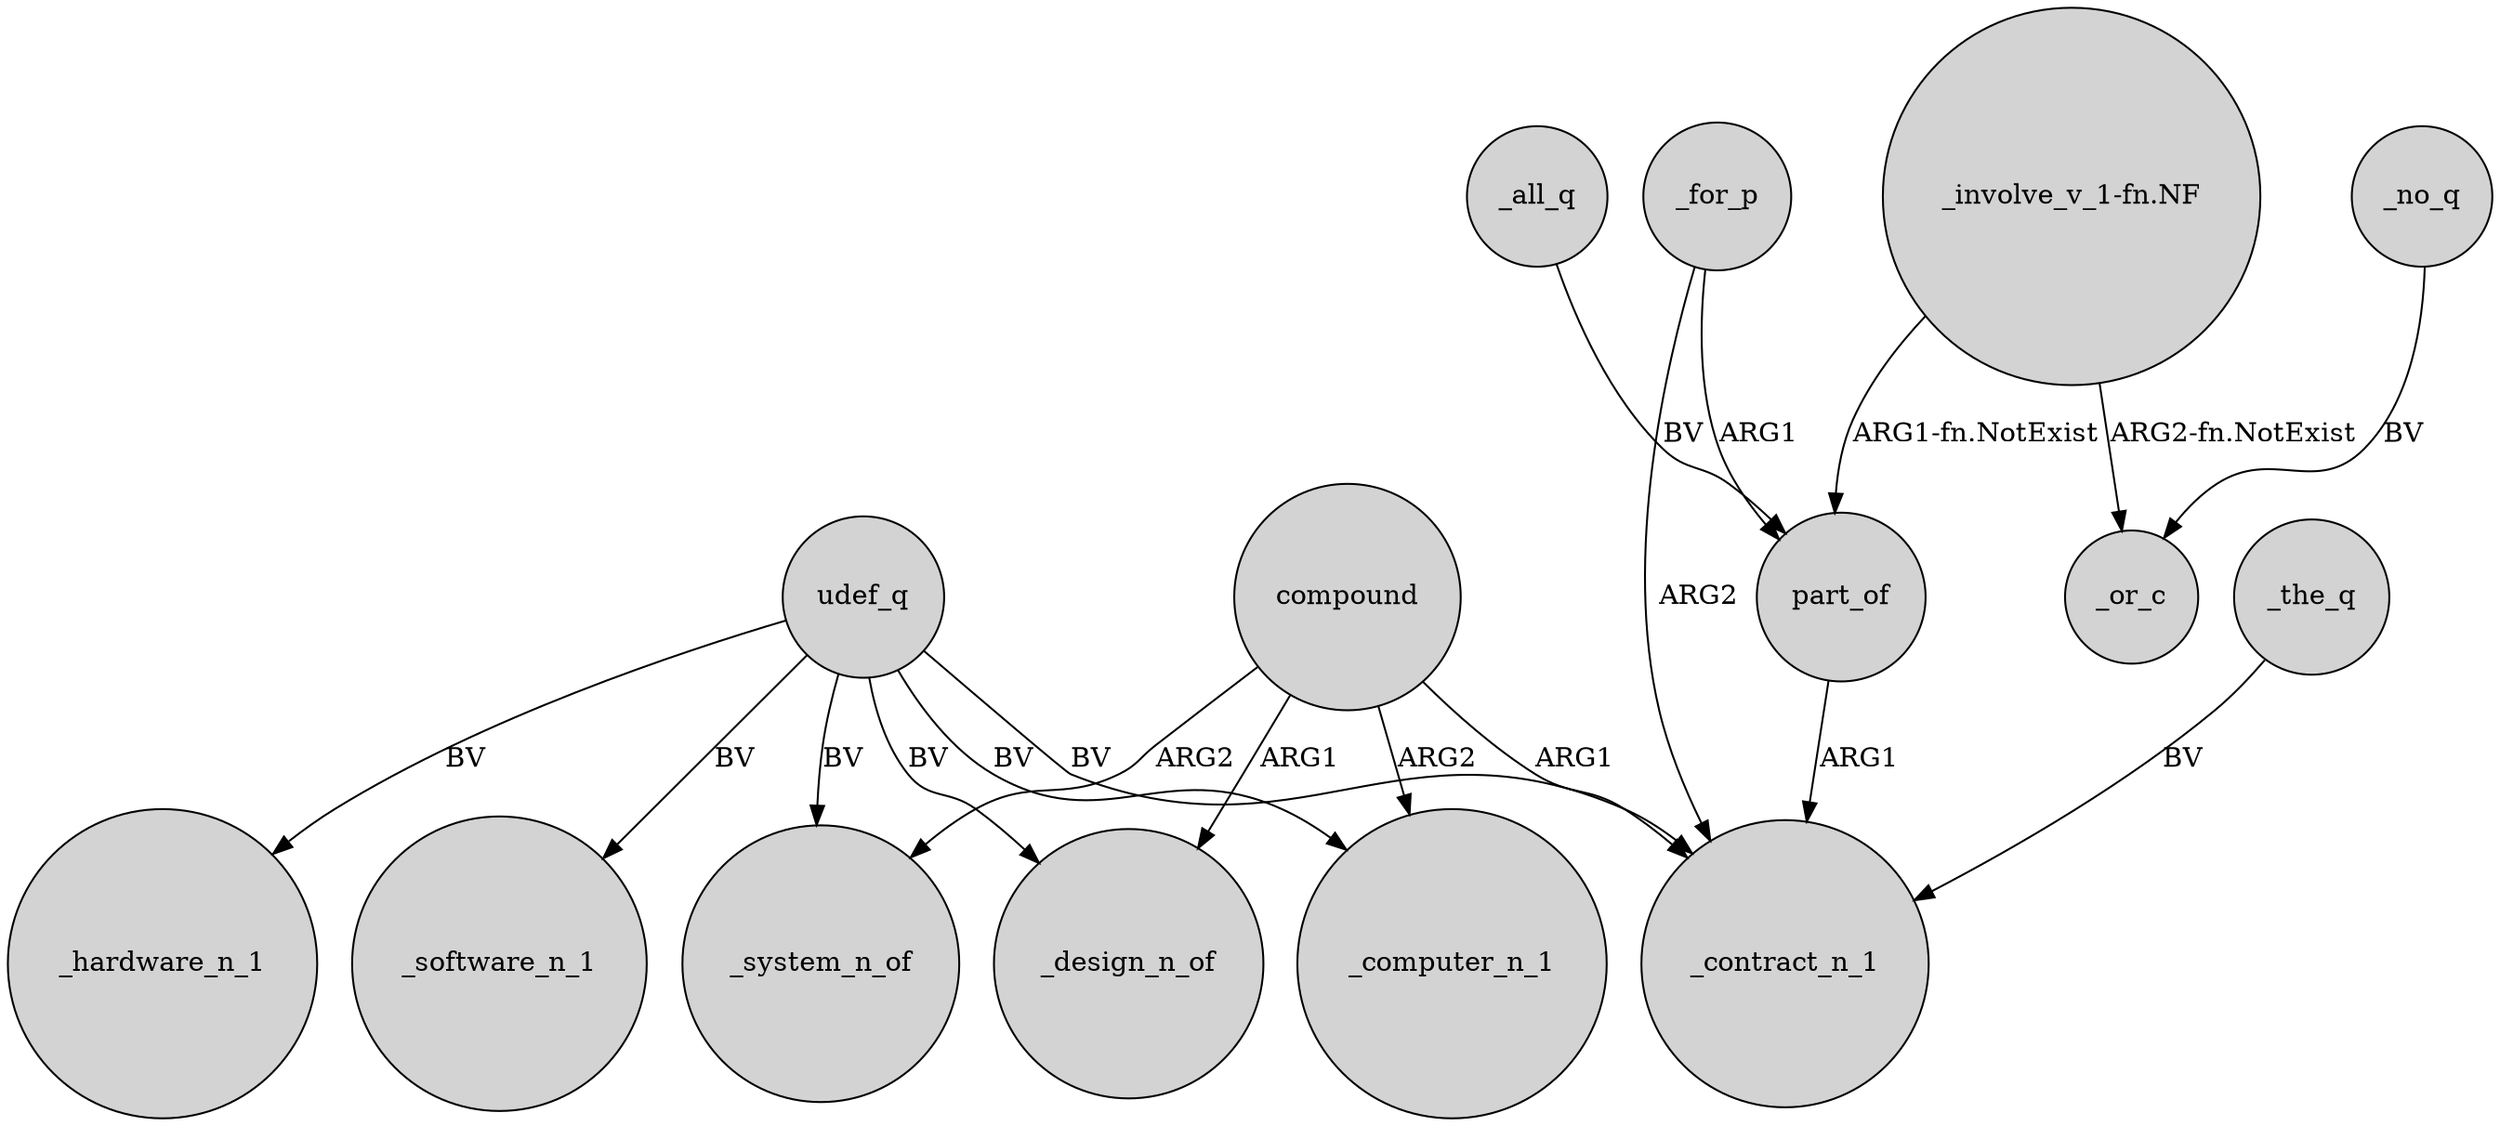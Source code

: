 digraph {
	node [shape=circle style=filled]
	_the_q -> _contract_n_1 [label=BV]
	udef_q -> _software_n_1 [label=BV]
	udef_q -> _hardware_n_1 [label=BV]
	part_of -> _contract_n_1 [label=ARG1]
	udef_q -> _system_n_of [label=BV]
	_no_q -> _or_c [label=BV]
	"_involve_v_1-fn.NF" -> part_of [label="ARG1-fn.NotExist"]
	_for_p -> part_of [label=ARG1]
	_all_q -> part_of [label=BV]
	compound -> _contract_n_1 [label=ARG1]
	compound -> _design_n_of [label=ARG1]
	udef_q -> _contract_n_1 [label=BV]
	udef_q -> _computer_n_1 [label=BV]
	"_involve_v_1-fn.NF" -> _or_c [label="ARG2-fn.NotExist"]
	compound -> _system_n_of [label=ARG2]
	compound -> _computer_n_1 [label=ARG2]
	_for_p -> _contract_n_1 [label=ARG2]
	udef_q -> _design_n_of [label=BV]
}
